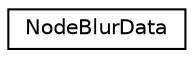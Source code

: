 digraph G
{
  edge [fontname="Helvetica",fontsize="10",labelfontname="Helvetica",labelfontsize="10"];
  node [fontname="Helvetica",fontsize="10",shape=record];
  rankdir=LR;
  Node1 [label="NodeBlurData",height=0.2,width=0.4,color="black", fillcolor="white", style="filled",URL="$d4/d1a/structNodeBlurData.html"];
}
